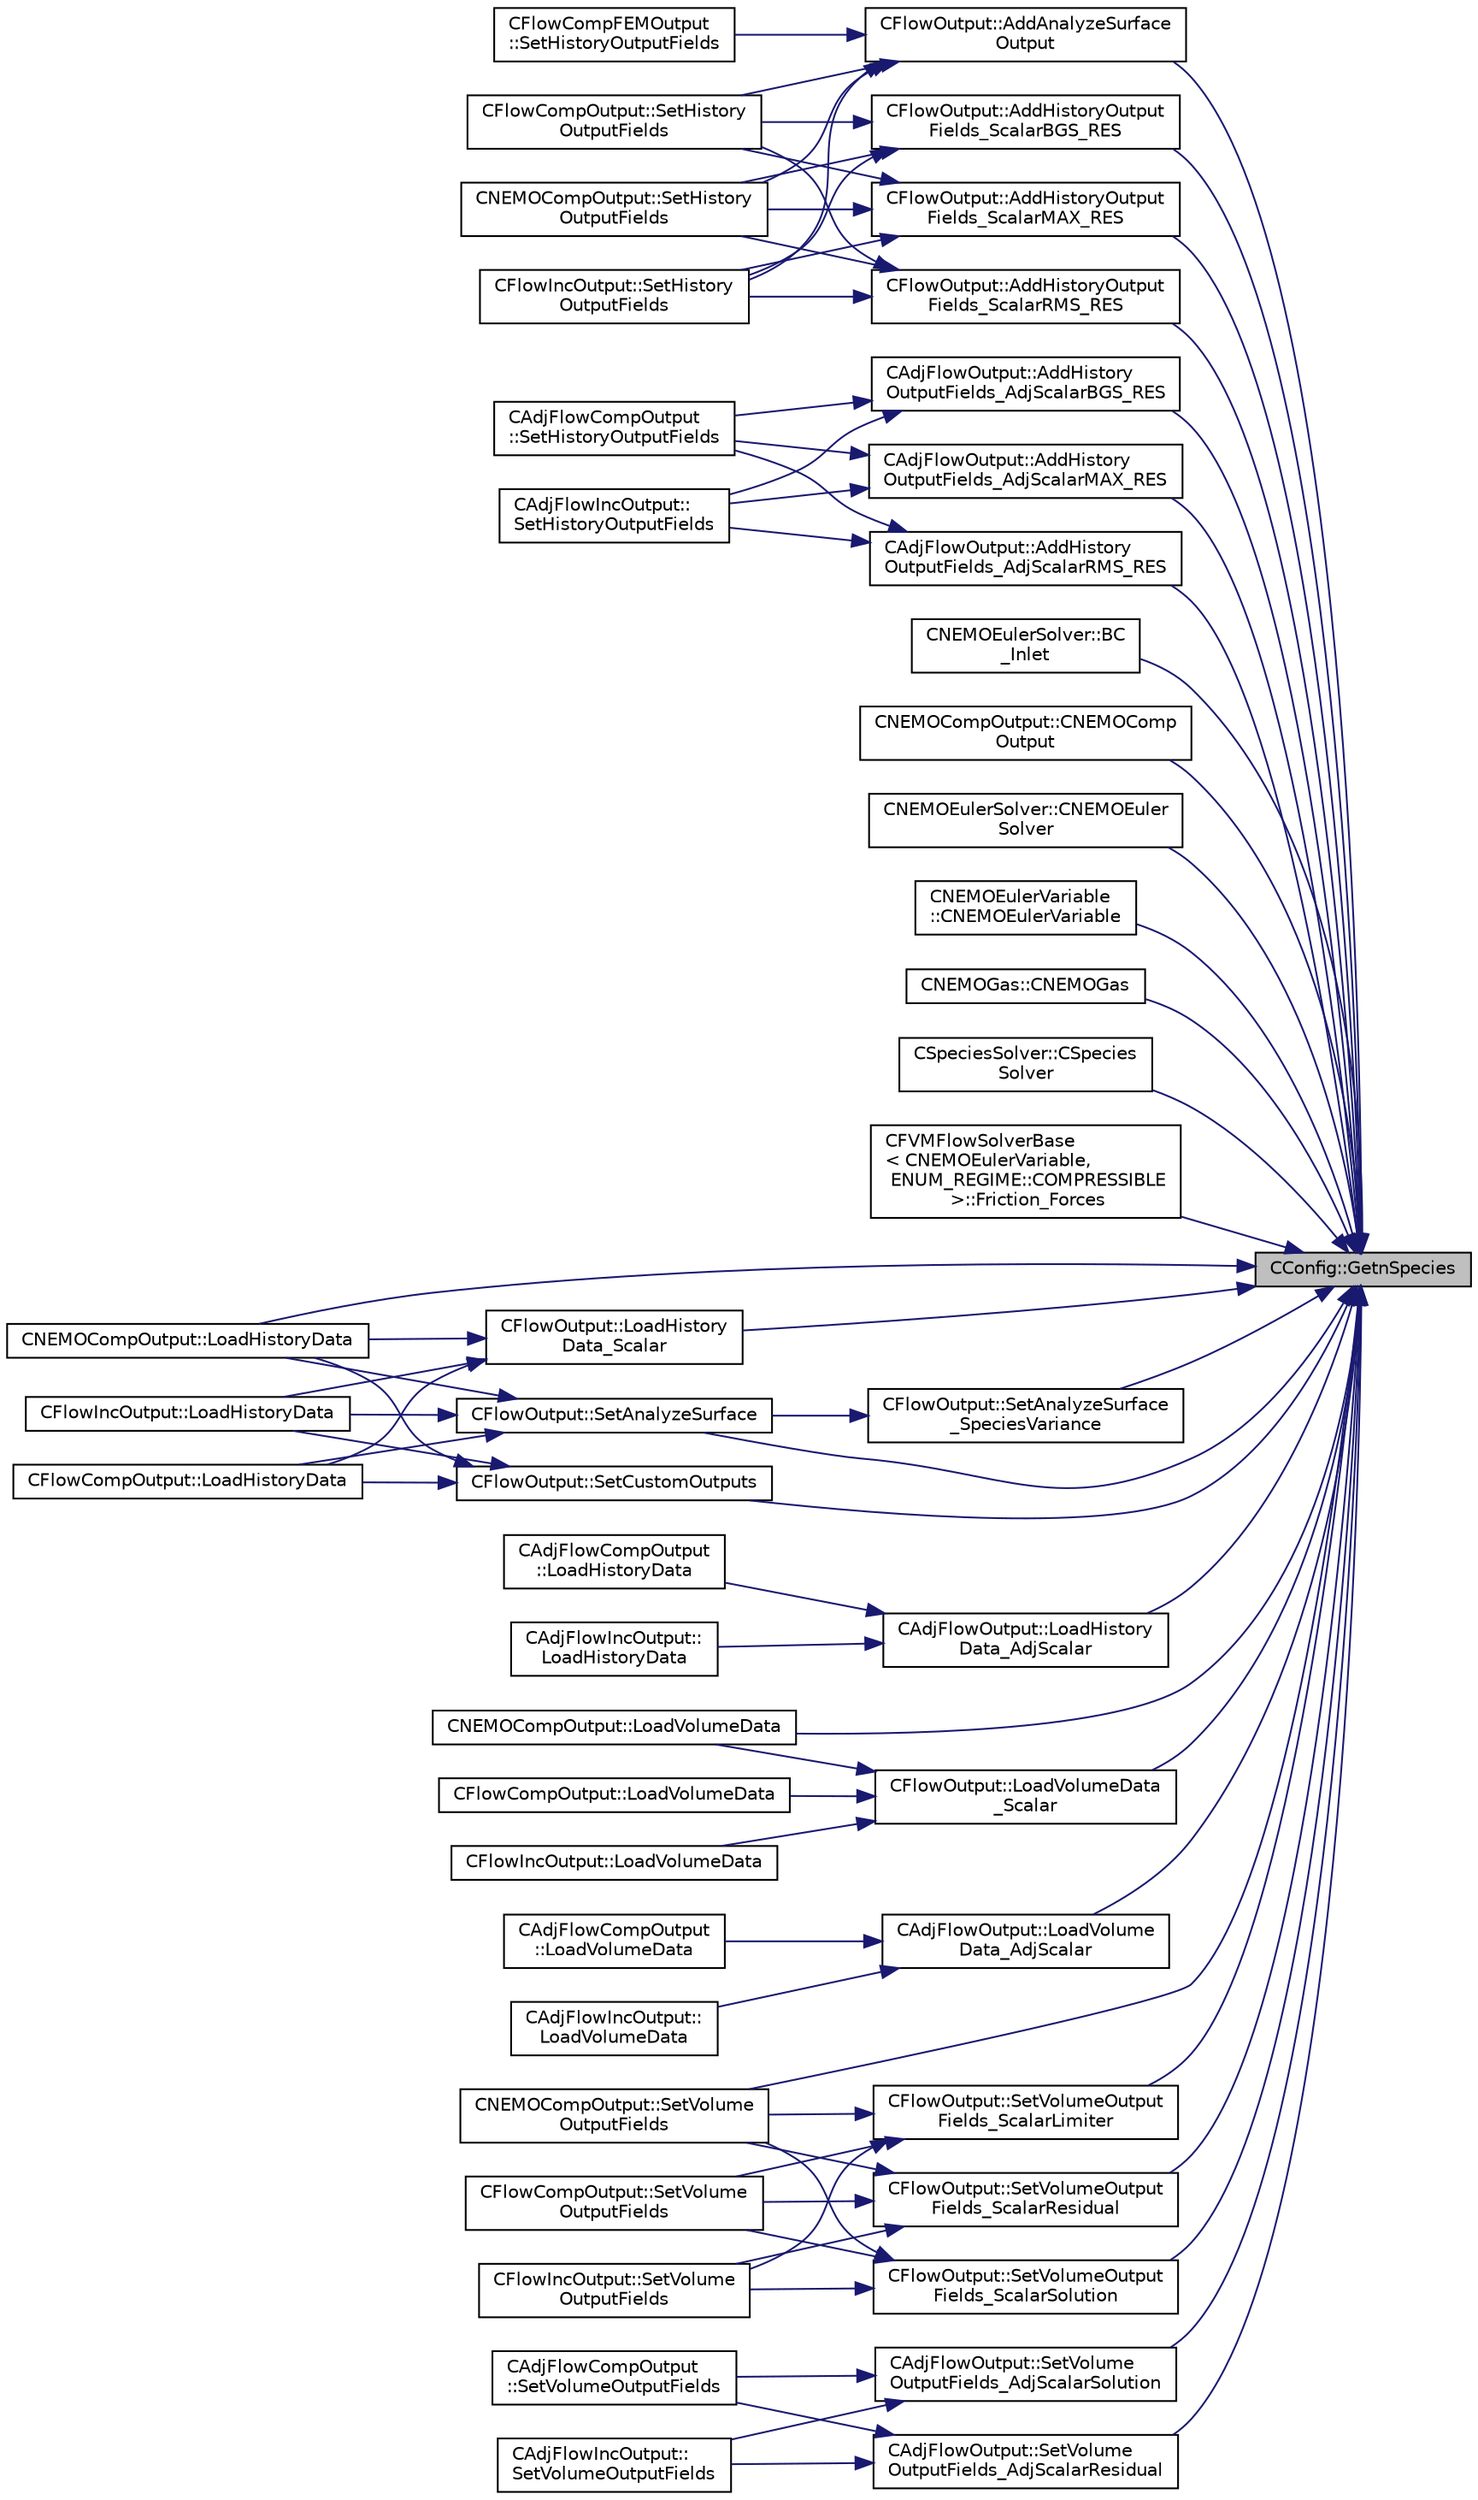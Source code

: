 digraph "CConfig::GetnSpecies"
{
 // LATEX_PDF_SIZE
  edge [fontname="Helvetica",fontsize="10",labelfontname="Helvetica",labelfontsize="10"];
  node [fontname="Helvetica",fontsize="10",shape=record];
  rankdir="RL";
  Node1 [label="CConfig::GetnSpecies",height=0.2,width=0.4,color="black", fillcolor="grey75", style="filled", fontcolor="black",tooltip="Provides the number of species present in the gas mixture."];
  Node1 -> Node2 [dir="back",color="midnightblue",fontsize="10",style="solid",fontname="Helvetica"];
  Node2 [label="CFlowOutput::AddAnalyzeSurface\lOutput",height=0.2,width=0.4,color="black", fillcolor="white", style="filled",URL="$classCFlowOutput.html#a770323629fcc5378fee9de3cb0492036",tooltip="Add flow surface output fields."];
  Node2 -> Node3 [dir="back",color="midnightblue",fontsize="10",style="solid",fontname="Helvetica"];
  Node3 [label="CFlowCompOutput::SetHistory\lOutputFields",height=0.2,width=0.4,color="black", fillcolor="white", style="filled",URL="$classCFlowCompOutput.html#a8b41f117a187a481a89f3dca1841a691",tooltip="Set the available history output fields."];
  Node2 -> Node4 [dir="back",color="midnightblue",fontsize="10",style="solid",fontname="Helvetica"];
  Node4 [label="CNEMOCompOutput::SetHistory\lOutputFields",height=0.2,width=0.4,color="black", fillcolor="white", style="filled",URL="$classCNEMOCompOutput.html#a81950db0223de4d025f01108c3831b9d",tooltip="Set the available history output fields."];
  Node2 -> Node5 [dir="back",color="midnightblue",fontsize="10",style="solid",fontname="Helvetica"];
  Node5 [label="CFlowIncOutput::SetHistory\lOutputFields",height=0.2,width=0.4,color="black", fillcolor="white", style="filled",URL="$classCFlowIncOutput.html#a771011c35b0c004348eab0e60e9ff0a5",tooltip="Set the available history output fields."];
  Node2 -> Node6 [dir="back",color="midnightblue",fontsize="10",style="solid",fontname="Helvetica"];
  Node6 [label="CFlowCompFEMOutput\l::SetHistoryOutputFields",height=0.2,width=0.4,color="black", fillcolor="white", style="filled",URL="$classCFlowCompFEMOutput.html#aa4f39ac53973d19c0ef77c62c4fb3c29",tooltip="Set the available history output fields."];
  Node1 -> Node7 [dir="back",color="midnightblue",fontsize="10",style="solid",fontname="Helvetica"];
  Node7 [label="CAdjFlowOutput::AddHistory\lOutputFields_AdjScalarBGS_RES",height=0.2,width=0.4,color="black", fillcolor="white", style="filled",URL="$classCAdjFlowOutput.html#a285fe41cd749a4b3e0c6e41c28989fa0",tooltip="Add scalar (turbulence/species) history fields for the BGS Residual (FVMComp, FVMInc,..."];
  Node7 -> Node8 [dir="back",color="midnightblue",fontsize="10",style="solid",fontname="Helvetica"];
  Node8 [label="CAdjFlowCompOutput\l::SetHistoryOutputFields",height=0.2,width=0.4,color="black", fillcolor="white", style="filled",URL="$classCAdjFlowCompOutput.html#a26b22af6b35a46931cd6eade4dd9d8ec",tooltip="Set the available history output fields."];
  Node7 -> Node9 [dir="back",color="midnightblue",fontsize="10",style="solid",fontname="Helvetica"];
  Node9 [label="CAdjFlowIncOutput::\lSetHistoryOutputFields",height=0.2,width=0.4,color="black", fillcolor="white", style="filled",URL="$classCAdjFlowIncOutput.html#ade7ecb21141ada7f6c3a1ad28c0786af",tooltip="Set the available history output fields."];
  Node1 -> Node10 [dir="back",color="midnightblue",fontsize="10",style="solid",fontname="Helvetica"];
  Node10 [label="CAdjFlowOutput::AddHistory\lOutputFields_AdjScalarMAX_RES",height=0.2,width=0.4,color="black", fillcolor="white", style="filled",URL="$classCAdjFlowOutput.html#a9b433d20b77508c3de8a5472e526478b",tooltip="Add scalar (turbulence/species) history fields for the max Residual (FVMComp, FVMInc,..."];
  Node10 -> Node8 [dir="back",color="midnightblue",fontsize="10",style="solid",fontname="Helvetica"];
  Node10 -> Node9 [dir="back",color="midnightblue",fontsize="10",style="solid",fontname="Helvetica"];
  Node1 -> Node11 [dir="back",color="midnightblue",fontsize="10",style="solid",fontname="Helvetica"];
  Node11 [label="CAdjFlowOutput::AddHistory\lOutputFields_AdjScalarRMS_RES",height=0.2,width=0.4,color="black", fillcolor="white", style="filled",URL="$classCAdjFlowOutput.html#a58425ed34cf2e02f6a4f3d7c8e4fbf01",tooltip="Add scalar (turbulence/species) history fields for the Residual RMS (FVMComp, FVMInc,..."];
  Node11 -> Node8 [dir="back",color="midnightblue",fontsize="10",style="solid",fontname="Helvetica"];
  Node11 -> Node9 [dir="back",color="midnightblue",fontsize="10",style="solid",fontname="Helvetica"];
  Node1 -> Node12 [dir="back",color="midnightblue",fontsize="10",style="solid",fontname="Helvetica"];
  Node12 [label="CFlowOutput::AddHistoryOutput\lFields_ScalarBGS_RES",height=0.2,width=0.4,color="black", fillcolor="white", style="filled",URL="$classCFlowOutput.html#a25002adddaec3a9874793c5a936bf73c",tooltip="Add scalar (turbulence/species) history fields for the BGS Residual (FVMComp, FVMInc,..."];
  Node12 -> Node3 [dir="back",color="midnightblue",fontsize="10",style="solid",fontname="Helvetica"];
  Node12 -> Node4 [dir="back",color="midnightblue",fontsize="10",style="solid",fontname="Helvetica"];
  Node12 -> Node5 [dir="back",color="midnightblue",fontsize="10",style="solid",fontname="Helvetica"];
  Node1 -> Node13 [dir="back",color="midnightblue",fontsize="10",style="solid",fontname="Helvetica"];
  Node13 [label="CFlowOutput::AddHistoryOutput\lFields_ScalarMAX_RES",height=0.2,width=0.4,color="black", fillcolor="white", style="filled",URL="$classCFlowOutput.html#a4909804b8bc466003569b0883db40eb7",tooltip="Add scalar (turbulence/species) history fields for the max Residual (FVMComp, FVMInc,..."];
  Node13 -> Node3 [dir="back",color="midnightblue",fontsize="10",style="solid",fontname="Helvetica"];
  Node13 -> Node4 [dir="back",color="midnightblue",fontsize="10",style="solid",fontname="Helvetica"];
  Node13 -> Node5 [dir="back",color="midnightblue",fontsize="10",style="solid",fontname="Helvetica"];
  Node1 -> Node14 [dir="back",color="midnightblue",fontsize="10",style="solid",fontname="Helvetica"];
  Node14 [label="CFlowOutput::AddHistoryOutput\lFields_ScalarRMS_RES",height=0.2,width=0.4,color="black", fillcolor="white", style="filled",URL="$classCFlowOutput.html#a006dc5717c07ca240a4067cb3049431f",tooltip="Add scalar (turbulence/species) history fields for the Residual RMS (FVMComp, FVMInc,..."];
  Node14 -> Node3 [dir="back",color="midnightblue",fontsize="10",style="solid",fontname="Helvetica"];
  Node14 -> Node4 [dir="back",color="midnightblue",fontsize="10",style="solid",fontname="Helvetica"];
  Node14 -> Node5 [dir="back",color="midnightblue",fontsize="10",style="solid",fontname="Helvetica"];
  Node1 -> Node15 [dir="back",color="midnightblue",fontsize="10",style="solid",fontname="Helvetica"];
  Node15 [label="CNEMOEulerSolver::BC\l_Inlet",height=0.2,width=0.4,color="black", fillcolor="white", style="filled",URL="$classCNEMOEulerSolver.html#a715d85f7c0791a1258fba5746257cba0",tooltip="Impose a subsonic inlet boundary condition."];
  Node1 -> Node16 [dir="back",color="midnightblue",fontsize="10",style="solid",fontname="Helvetica"];
  Node16 [label="CNEMOCompOutput::CNEMOComp\lOutput",height=0.2,width=0.4,color="black", fillcolor="white", style="filled",URL="$classCNEMOCompOutput.html#aaba29cfe76ac412a31d6109cfce1181e",tooltip="Constructor of the class."];
  Node1 -> Node17 [dir="back",color="midnightblue",fontsize="10",style="solid",fontname="Helvetica"];
  Node17 [label="CNEMOEulerSolver::CNEMOEuler\lSolver",height=0.2,width=0.4,color="black", fillcolor="white", style="filled",URL="$classCNEMOEulerSolver.html#a192d56e184ee19ad0b0dd3282b74f1e6",tooltip="Contructor of the class."];
  Node1 -> Node18 [dir="back",color="midnightblue",fontsize="10",style="solid",fontname="Helvetica"];
  Node18 [label="CNEMOEulerVariable\l::CNEMOEulerVariable",height=0.2,width=0.4,color="black", fillcolor="white", style="filled",URL="$classCNEMOEulerVariable.html#a468c156010c928813b1a5dfa71c88938",tooltip="Constructor of the class."];
  Node1 -> Node19 [dir="back",color="midnightblue",fontsize="10",style="solid",fontname="Helvetica"];
  Node19 [label="CNEMOGas::CNEMOGas",height=0.2,width=0.4,color="black", fillcolor="white", style="filled",URL="$classCNEMOGas.html#a6c7e525117555f40952b052b5aba976a",tooltip="Constructor of the class."];
  Node1 -> Node20 [dir="back",color="midnightblue",fontsize="10",style="solid",fontname="Helvetica"];
  Node20 [label="CSpeciesSolver::CSpecies\lSolver",height=0.2,width=0.4,color="black", fillcolor="white", style="filled",URL="$classCSpeciesSolver.html#a3a7863355bb316fe760afeb1db4ca66c",tooltip="Constructor of the class."];
  Node1 -> Node21 [dir="back",color="midnightblue",fontsize="10",style="solid",fontname="Helvetica"];
  Node21 [label="CFVMFlowSolverBase\l\< CNEMOEulerVariable,\l ENUM_REGIME::COMPRESSIBLE\l \>::Friction_Forces",height=0.2,width=0.4,color="black", fillcolor="white", style="filled",URL="$classCFVMFlowSolverBase.html#af46a894bd89c2367215f64fa7ea7d02d",tooltip="Compute the viscous forces and all the addimensional coefficients."];
  Node1 -> Node22 [dir="back",color="midnightblue",fontsize="10",style="solid",fontname="Helvetica"];
  Node22 [label="CNEMOCompOutput::LoadHistoryData",height=0.2,width=0.4,color="black", fillcolor="white", style="filled",URL="$classCNEMOCompOutput.html#a7a9f1a32fe55e6a967a27eb38408ec99",tooltip="Load the history output field values."];
  Node1 -> Node23 [dir="back",color="midnightblue",fontsize="10",style="solid",fontname="Helvetica"];
  Node23 [label="CAdjFlowOutput::LoadHistory\lData_AdjScalar",height=0.2,width=0.4,color="black", fillcolor="white", style="filled",URL="$classCAdjFlowOutput.html#aa79f8d17582cd7561c324746652a38e0",tooltip="Set all scalar (turbulence/species) history field values."];
  Node23 -> Node24 [dir="back",color="midnightblue",fontsize="10",style="solid",fontname="Helvetica"];
  Node24 [label="CAdjFlowCompOutput\l::LoadHistoryData",height=0.2,width=0.4,color="black", fillcolor="white", style="filled",URL="$classCAdjFlowCompOutput.html#a7485dfd1c70b7c51fbdd50b48ed47d3a",tooltip="Load the history output field values."];
  Node23 -> Node25 [dir="back",color="midnightblue",fontsize="10",style="solid",fontname="Helvetica"];
  Node25 [label="CAdjFlowIncOutput::\lLoadHistoryData",height=0.2,width=0.4,color="black", fillcolor="white", style="filled",URL="$classCAdjFlowIncOutput.html#aeaa468fb58cf41f28d4fa216c4274f29",tooltip="Load the history output field values."];
  Node1 -> Node26 [dir="back",color="midnightblue",fontsize="10",style="solid",fontname="Helvetica"];
  Node26 [label="CFlowOutput::LoadHistory\lData_Scalar",height=0.2,width=0.4,color="black", fillcolor="white", style="filled",URL="$classCFlowOutput.html#a4597ff1dd22944f646dbac150dee10e6",tooltip="Set all scalar (turbulence/species) history field values."];
  Node26 -> Node27 [dir="back",color="midnightblue",fontsize="10",style="solid",fontname="Helvetica"];
  Node27 [label="CFlowCompOutput::LoadHistoryData",height=0.2,width=0.4,color="black", fillcolor="white", style="filled",URL="$classCFlowCompOutput.html#a393cb19a691990ee6e88f844eccc79ed",tooltip="Load the history output field values."];
  Node26 -> Node22 [dir="back",color="midnightblue",fontsize="10",style="solid",fontname="Helvetica"];
  Node26 -> Node28 [dir="back",color="midnightblue",fontsize="10",style="solid",fontname="Helvetica"];
  Node28 [label="CFlowIncOutput::LoadHistoryData",height=0.2,width=0.4,color="black", fillcolor="white", style="filled",URL="$classCFlowIncOutput.html#a466112efa2e3a89cdd2456701a0480b5",tooltip="Load the history output field values."];
  Node1 -> Node29 [dir="back",color="midnightblue",fontsize="10",style="solid",fontname="Helvetica"];
  Node29 [label="CNEMOCompOutput::LoadVolumeData",height=0.2,width=0.4,color="black", fillcolor="white", style="filled",URL="$classCNEMOCompOutput.html#a89eba9a2ef60d470409b605e9a06140b",tooltip="Set the values of the volume output fields for a point."];
  Node1 -> Node30 [dir="back",color="midnightblue",fontsize="10",style="solid",fontname="Helvetica"];
  Node30 [label="CAdjFlowOutput::LoadVolume\lData_AdjScalar",height=0.2,width=0.4,color="black", fillcolor="white", style="filled",URL="$classCAdjFlowOutput.html#a887e993b9f24d0110852a2d068a80383",tooltip="Set all scalar (turbulence/species) volume field values for a point."];
  Node30 -> Node31 [dir="back",color="midnightblue",fontsize="10",style="solid",fontname="Helvetica"];
  Node31 [label="CAdjFlowCompOutput\l::LoadVolumeData",height=0.2,width=0.4,color="black", fillcolor="white", style="filled",URL="$classCAdjFlowCompOutput.html#af9dae5d732938078bdea138bde373293",tooltip="Set the values of the volume output fields for a point."];
  Node30 -> Node32 [dir="back",color="midnightblue",fontsize="10",style="solid",fontname="Helvetica"];
  Node32 [label="CAdjFlowIncOutput::\lLoadVolumeData",height=0.2,width=0.4,color="black", fillcolor="white", style="filled",URL="$classCAdjFlowIncOutput.html#ab5f6dd5188bd1d48f03b17c550d98898",tooltip="Set the values of the volume output fields for a point."];
  Node1 -> Node33 [dir="back",color="midnightblue",fontsize="10",style="solid",fontname="Helvetica"];
  Node33 [label="CFlowOutput::LoadVolumeData\l_Scalar",height=0.2,width=0.4,color="black", fillcolor="white", style="filled",URL="$classCFlowOutput.html#a36e32acf8391070962333486227ebc6f",tooltip="Set all scalar (turbulence/species) volume field values for a point."];
  Node33 -> Node34 [dir="back",color="midnightblue",fontsize="10",style="solid",fontname="Helvetica"];
  Node34 [label="CFlowCompOutput::LoadVolumeData",height=0.2,width=0.4,color="black", fillcolor="white", style="filled",URL="$classCFlowCompOutput.html#a4dbb2657e6ea72800af13ddf08789276",tooltip="Set the values of the volume output fields for a point."];
  Node33 -> Node29 [dir="back",color="midnightblue",fontsize="10",style="solid",fontname="Helvetica"];
  Node33 -> Node35 [dir="back",color="midnightblue",fontsize="10",style="solid",fontname="Helvetica"];
  Node35 [label="CFlowIncOutput::LoadVolumeData",height=0.2,width=0.4,color="black", fillcolor="white", style="filled",URL="$classCFlowIncOutput.html#a72e2584bbcbcf7e3a94dae5344953f08",tooltip="Set the values of the volume output fields for a point."];
  Node1 -> Node36 [dir="back",color="midnightblue",fontsize="10",style="solid",fontname="Helvetica"];
  Node36 [label="CFlowOutput::SetAnalyzeSurface",height=0.2,width=0.4,color="black", fillcolor="white", style="filled",URL="$classCFlowOutput.html#ad5ff0360271937e65692893a69b4923a",tooltip="Set flow surface output field values."];
  Node36 -> Node27 [dir="back",color="midnightblue",fontsize="10",style="solid",fontname="Helvetica"];
  Node36 -> Node22 [dir="back",color="midnightblue",fontsize="10",style="solid",fontname="Helvetica"];
  Node36 -> Node28 [dir="back",color="midnightblue",fontsize="10",style="solid",fontname="Helvetica"];
  Node1 -> Node37 [dir="back",color="midnightblue",fontsize="10",style="solid",fontname="Helvetica"];
  Node37 [label="CFlowOutput::SetAnalyzeSurface\l_SpeciesVariance",height=0.2,width=0.4,color="black", fillcolor="white", style="filled",URL="$classCFlowOutput.html#a86338d3ebdd4449e83faa5ca18dde214",tooltip="Compute and Set flow species variance output field values."];
  Node37 -> Node36 [dir="back",color="midnightblue",fontsize="10",style="solid",fontname="Helvetica"];
  Node1 -> Node38 [dir="back",color="midnightblue",fontsize="10",style="solid",fontname="Helvetica"];
  Node38 [label="CFlowOutput::SetCustomOutputs",height=0.2,width=0.4,color="black", fillcolor="white", style="filled",URL="$classCFlowOutput.html#a2f101e402b711b0692b1aa82e018e7c1",tooltip="Compute the custom outputs."];
  Node38 -> Node27 [dir="back",color="midnightblue",fontsize="10",style="solid",fontname="Helvetica"];
  Node38 -> Node22 [dir="back",color="midnightblue",fontsize="10",style="solid",fontname="Helvetica"];
  Node38 -> Node28 [dir="back",color="midnightblue",fontsize="10",style="solid",fontname="Helvetica"];
  Node1 -> Node39 [dir="back",color="midnightblue",fontsize="10",style="solid",fontname="Helvetica"];
  Node39 [label="CNEMOCompOutput::SetVolume\lOutputFields",height=0.2,width=0.4,color="black", fillcolor="white", style="filled",URL="$classCNEMOCompOutput.html#ae2e72ddbf5abb62c9da53098d5c861ef",tooltip="Set the available volume output fields."];
  Node1 -> Node40 [dir="back",color="midnightblue",fontsize="10",style="solid",fontname="Helvetica"];
  Node40 [label="CAdjFlowOutput::SetVolume\lOutputFields_AdjScalarResidual",height=0.2,width=0.4,color="black", fillcolor="white", style="filled",URL="$classCAdjFlowOutput.html#aec78438f509b51a7bd00ef1e3ed28374",tooltip="Add scalar (turbulence/species) volume solution fields for a point (FVMComp, FVMInc,..."];
  Node40 -> Node41 [dir="back",color="midnightblue",fontsize="10",style="solid",fontname="Helvetica"];
  Node41 [label="CAdjFlowCompOutput\l::SetVolumeOutputFields",height=0.2,width=0.4,color="black", fillcolor="white", style="filled",URL="$classCAdjFlowCompOutput.html#a7330ad532b9d4a0ef65f1243f0d9c9a4",tooltip="Set the available volume output fields."];
  Node40 -> Node42 [dir="back",color="midnightblue",fontsize="10",style="solid",fontname="Helvetica"];
  Node42 [label="CAdjFlowIncOutput::\lSetVolumeOutputFields",height=0.2,width=0.4,color="black", fillcolor="white", style="filled",URL="$classCAdjFlowIncOutput.html#a8c335e74e63a847c57254e43d47745b3",tooltip="Set the available volume output fields."];
  Node1 -> Node43 [dir="back",color="midnightblue",fontsize="10",style="solid",fontname="Helvetica"];
  Node43 [label="CAdjFlowOutput::SetVolume\lOutputFields_AdjScalarSolution",height=0.2,width=0.4,color="black", fillcolor="white", style="filled",URL="$classCAdjFlowOutput.html#ab45bc0692b17d1f667c7f6654e5a726e",tooltip="Add scalar (turbulence/species) volume solution fields for a point (FVMComp, FVMInc,..."];
  Node43 -> Node41 [dir="back",color="midnightblue",fontsize="10",style="solid",fontname="Helvetica"];
  Node43 -> Node42 [dir="back",color="midnightblue",fontsize="10",style="solid",fontname="Helvetica"];
  Node1 -> Node44 [dir="back",color="midnightblue",fontsize="10",style="solid",fontname="Helvetica"];
  Node44 [label="CFlowOutput::SetVolumeOutput\lFields_ScalarLimiter",height=0.2,width=0.4,color="black", fillcolor="white", style="filled",URL="$classCFlowOutput.html#ab4b39d42d09b20727accc4588d312865",tooltip="Add scalar (turbulence/species) volume limiter fields (and more) for a point (FVMComp,..."];
  Node44 -> Node45 [dir="back",color="midnightblue",fontsize="10",style="solid",fontname="Helvetica"];
  Node45 [label="CFlowCompOutput::SetVolume\lOutputFields",height=0.2,width=0.4,color="black", fillcolor="white", style="filled",URL="$classCFlowCompOutput.html#a1724bb8ece7b49ccc08b1a9ebd227f85",tooltip="Set the available volume output fields."];
  Node44 -> Node39 [dir="back",color="midnightblue",fontsize="10",style="solid",fontname="Helvetica"];
  Node44 -> Node46 [dir="back",color="midnightblue",fontsize="10",style="solid",fontname="Helvetica"];
  Node46 [label="CFlowIncOutput::SetVolume\lOutputFields",height=0.2,width=0.4,color="black", fillcolor="white", style="filled",URL="$classCFlowIncOutput.html#a2d50d4d3b55a195d431eb426a381bcf8",tooltip="Set the available volume output fields."];
  Node1 -> Node47 [dir="back",color="midnightblue",fontsize="10",style="solid",fontname="Helvetica"];
  Node47 [label="CFlowOutput::SetVolumeOutput\lFields_ScalarResidual",height=0.2,width=0.4,color="black", fillcolor="white", style="filled",URL="$classCFlowOutput.html#a30077358e7f347c8a8de340109664ea9",tooltip="Add scalar (turbulence/species) volume solution fields for a point (FVMComp, FVMInc,..."];
  Node47 -> Node45 [dir="back",color="midnightblue",fontsize="10",style="solid",fontname="Helvetica"];
  Node47 -> Node39 [dir="back",color="midnightblue",fontsize="10",style="solid",fontname="Helvetica"];
  Node47 -> Node46 [dir="back",color="midnightblue",fontsize="10",style="solid",fontname="Helvetica"];
  Node1 -> Node48 [dir="back",color="midnightblue",fontsize="10",style="solid",fontname="Helvetica"];
  Node48 [label="CFlowOutput::SetVolumeOutput\lFields_ScalarSolution",height=0.2,width=0.4,color="black", fillcolor="white", style="filled",URL="$classCFlowOutput.html#a8e2fc95273b7f56d4c00ea9a7b2ace46",tooltip="Add scalar (turbulence/species) volume solution fields for a point (FVMComp, FVMInc,..."];
  Node48 -> Node45 [dir="back",color="midnightblue",fontsize="10",style="solid",fontname="Helvetica"];
  Node48 -> Node39 [dir="back",color="midnightblue",fontsize="10",style="solid",fontname="Helvetica"];
  Node48 -> Node46 [dir="back",color="midnightblue",fontsize="10",style="solid",fontname="Helvetica"];
}
